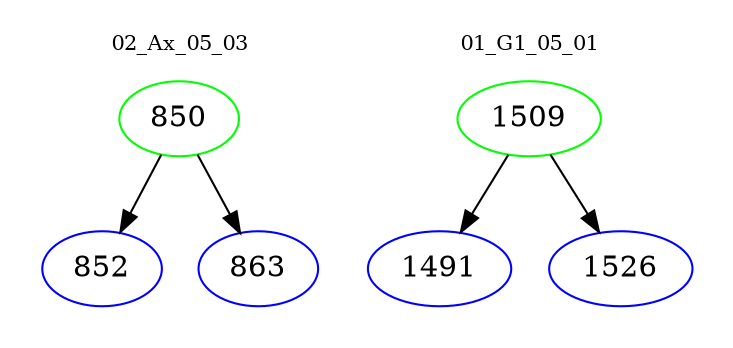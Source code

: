 digraph{
subgraph cluster_0 {
color = white
label = "02_Ax_05_03";
fontsize=10;
T0_850 [label="850", color="green"]
T0_850 -> T0_852 [color="black"]
T0_852 [label="852", color="blue"]
T0_850 -> T0_863 [color="black"]
T0_863 [label="863", color="blue"]
}
subgraph cluster_1 {
color = white
label = "01_G1_05_01";
fontsize=10;
T1_1509 [label="1509", color="green"]
T1_1509 -> T1_1491 [color="black"]
T1_1491 [label="1491", color="blue"]
T1_1509 -> T1_1526 [color="black"]
T1_1526 [label="1526", color="blue"]
}
}
